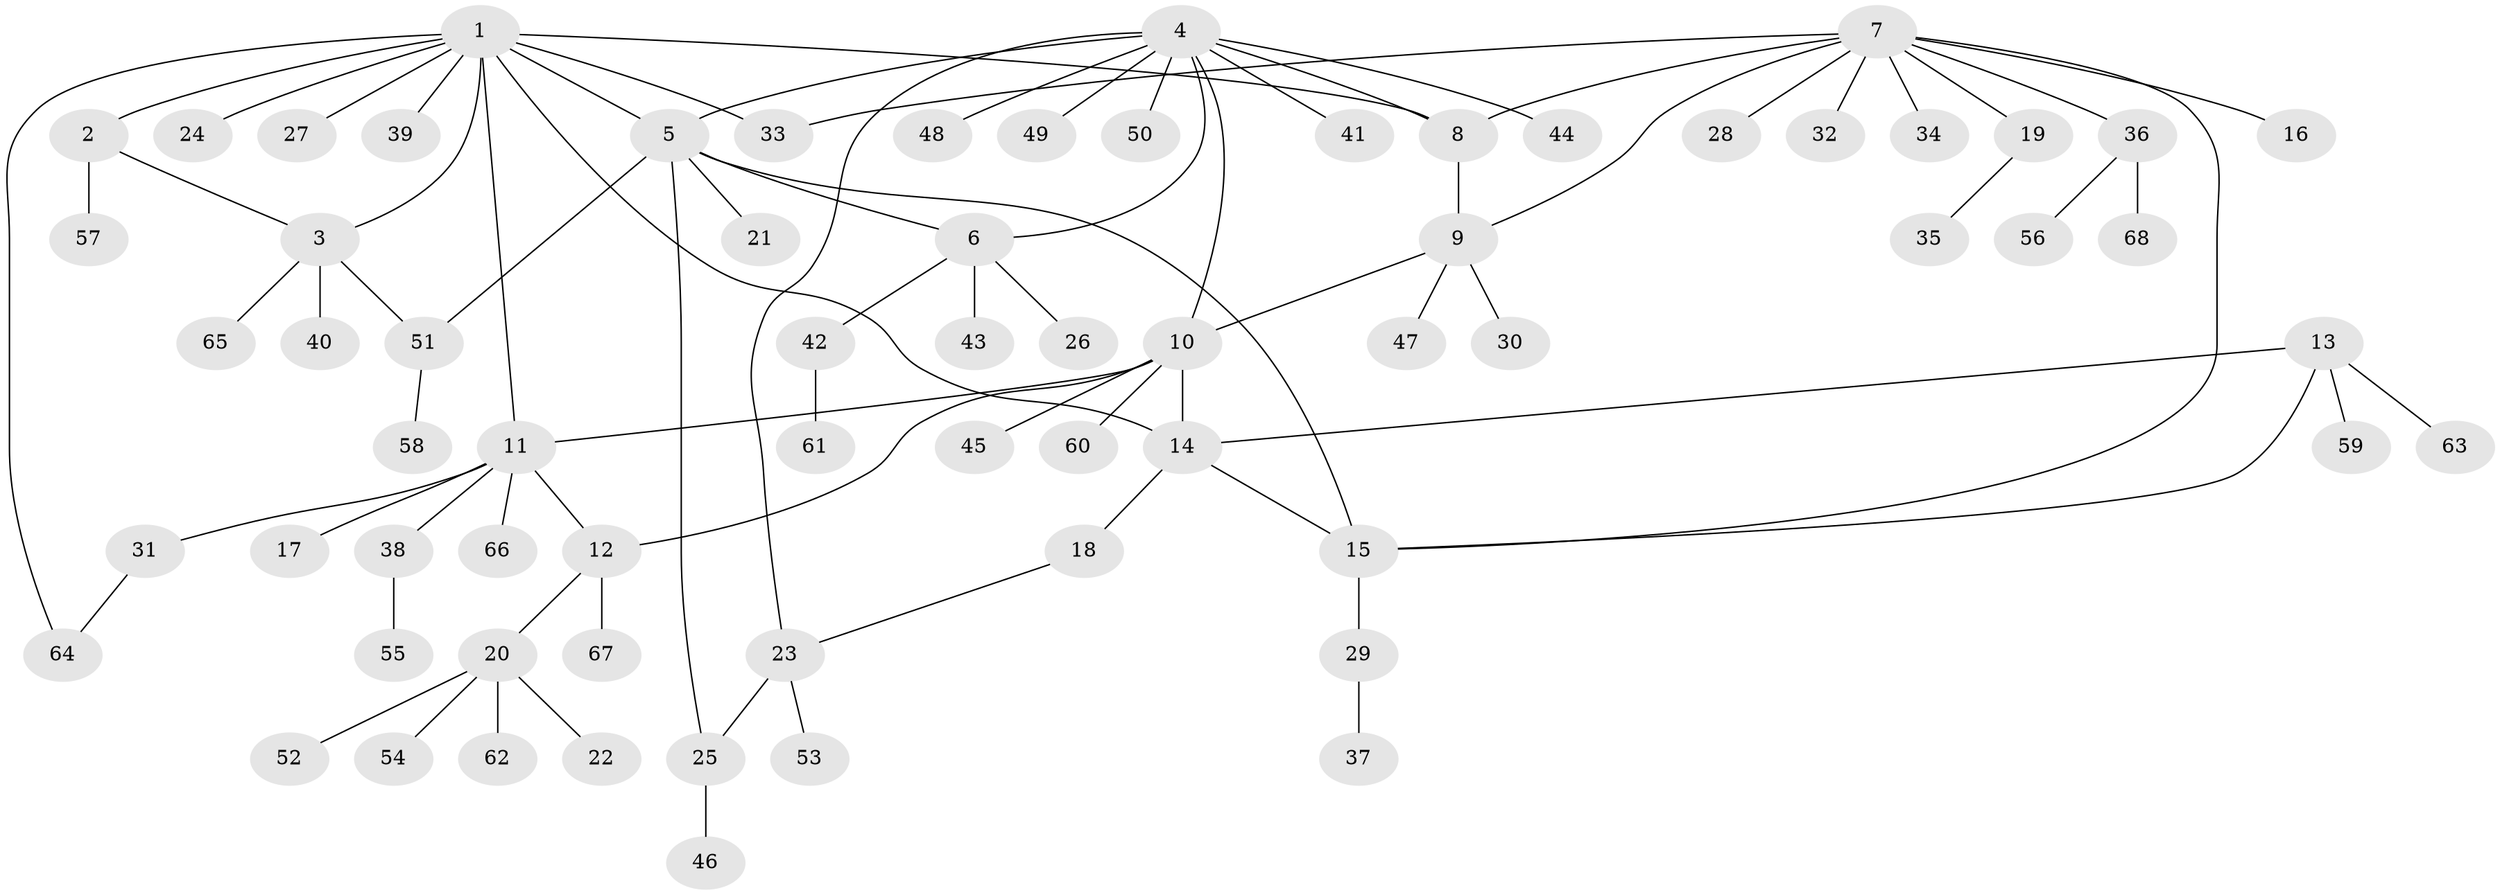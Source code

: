 // Generated by graph-tools (version 1.1) at 2025/16/03/09/25 04:16:06]
// undirected, 68 vertices, 83 edges
graph export_dot {
graph [start="1"]
  node [color=gray90,style=filled];
  1;
  2;
  3;
  4;
  5;
  6;
  7;
  8;
  9;
  10;
  11;
  12;
  13;
  14;
  15;
  16;
  17;
  18;
  19;
  20;
  21;
  22;
  23;
  24;
  25;
  26;
  27;
  28;
  29;
  30;
  31;
  32;
  33;
  34;
  35;
  36;
  37;
  38;
  39;
  40;
  41;
  42;
  43;
  44;
  45;
  46;
  47;
  48;
  49;
  50;
  51;
  52;
  53;
  54;
  55;
  56;
  57;
  58;
  59;
  60;
  61;
  62;
  63;
  64;
  65;
  66;
  67;
  68;
  1 -- 2;
  1 -- 3;
  1 -- 5;
  1 -- 8;
  1 -- 11;
  1 -- 14;
  1 -- 24;
  1 -- 27;
  1 -- 33;
  1 -- 39;
  1 -- 64;
  2 -- 3;
  2 -- 57;
  3 -- 40;
  3 -- 51;
  3 -- 65;
  4 -- 5;
  4 -- 6;
  4 -- 8;
  4 -- 10;
  4 -- 23;
  4 -- 41;
  4 -- 44;
  4 -- 48;
  4 -- 49;
  4 -- 50;
  5 -- 6;
  5 -- 15;
  5 -- 21;
  5 -- 25;
  5 -- 51;
  6 -- 26;
  6 -- 42;
  6 -- 43;
  7 -- 8;
  7 -- 9;
  7 -- 15;
  7 -- 16;
  7 -- 19;
  7 -- 28;
  7 -- 32;
  7 -- 33;
  7 -- 34;
  7 -- 36;
  8 -- 9;
  9 -- 10;
  9 -- 30;
  9 -- 47;
  10 -- 11;
  10 -- 12;
  10 -- 14;
  10 -- 45;
  10 -- 60;
  11 -- 12;
  11 -- 17;
  11 -- 31;
  11 -- 38;
  11 -- 66;
  12 -- 20;
  12 -- 67;
  13 -- 14;
  13 -- 15;
  13 -- 59;
  13 -- 63;
  14 -- 15;
  14 -- 18;
  15 -- 29;
  18 -- 23;
  19 -- 35;
  20 -- 22;
  20 -- 52;
  20 -- 54;
  20 -- 62;
  23 -- 25;
  23 -- 53;
  25 -- 46;
  29 -- 37;
  31 -- 64;
  36 -- 56;
  36 -- 68;
  38 -- 55;
  42 -- 61;
  51 -- 58;
}
